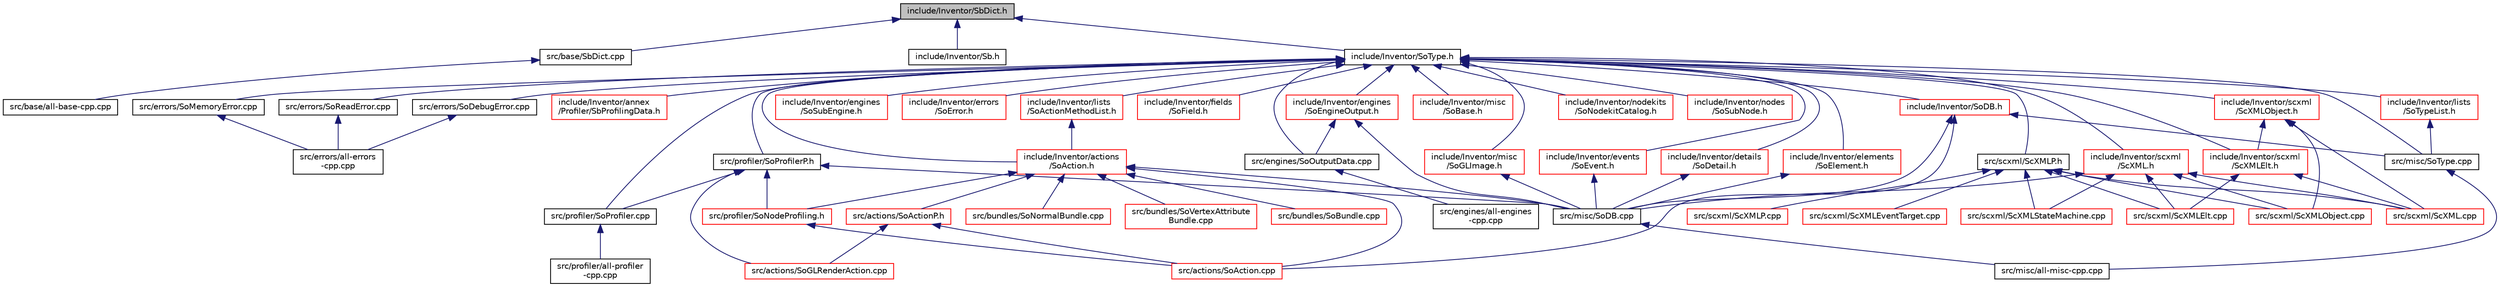 digraph "include/Inventor/SbDict.h"
{
 // LATEX_PDF_SIZE
  edge [fontname="Helvetica",fontsize="10",labelfontname="Helvetica",labelfontsize="10"];
  node [fontname="Helvetica",fontsize="10",shape=record];
  Node1 [label="include/Inventor/SbDict.h",height=0.2,width=0.4,color="black", fillcolor="grey75", style="filled", fontcolor="black",tooltip=" "];
  Node1 -> Node2 [dir="back",color="midnightblue",fontsize="10",style="solid",fontname="Helvetica"];
  Node2 [label="src/base/SbDict.cpp",height=0.2,width=0.4,color="black", fillcolor="white", style="filled",URL="$SbDict_8cpp.html",tooltip=" "];
  Node2 -> Node3 [dir="back",color="midnightblue",fontsize="10",style="solid",fontname="Helvetica"];
  Node3 [label="src/base/all-base-cpp.cpp",height=0.2,width=0.4,color="black", fillcolor="white", style="filled",URL="$all-base-cpp_8cpp.html",tooltip=" "];
  Node1 -> Node4 [dir="back",color="midnightblue",fontsize="10",style="solid",fontname="Helvetica"];
  Node4 [label="include/Inventor/Sb.h",height=0.2,width=0.4,color="black", fillcolor="white", style="filled",URL="$Sb_8h.html",tooltip=" "];
  Node1 -> Node5 [dir="back",color="midnightblue",fontsize="10",style="solid",fontname="Helvetica"];
  Node5 [label="include/Inventor/SoType.h",height=0.2,width=0.4,color="black", fillcolor="white", style="filled",URL="$SoType_8h.html",tooltip=" "];
  Node5 -> Node6 [dir="back",color="midnightblue",fontsize="10",style="solid",fontname="Helvetica"];
  Node6 [label="src/engines/SoOutputData.cpp",height=0.2,width=0.4,color="black", fillcolor="white", style="filled",URL="$SoOutputData_8cpp.html",tooltip=" "];
  Node6 -> Node7 [dir="back",color="midnightblue",fontsize="10",style="solid",fontname="Helvetica"];
  Node7 [label="src/engines/all-engines\l-cpp.cpp",height=0.2,width=0.4,color="black", fillcolor="white", style="filled",URL="$all-engines-cpp_8cpp.html",tooltip=" "];
  Node5 -> Node8 [dir="back",color="midnightblue",fontsize="10",style="solid",fontname="Helvetica"];
  Node8 [label="src/errors/SoDebugError.cpp",height=0.2,width=0.4,color="black", fillcolor="white", style="filled",URL="$SoDebugError_8cpp.html",tooltip=" "];
  Node8 -> Node9 [dir="back",color="midnightblue",fontsize="10",style="solid",fontname="Helvetica"];
  Node9 [label="src/errors/all-errors\l-cpp.cpp",height=0.2,width=0.4,color="black", fillcolor="white", style="filled",URL="$all-errors-cpp_8cpp.html",tooltip=" "];
  Node5 -> Node10 [dir="back",color="midnightblue",fontsize="10",style="solid",fontname="Helvetica"];
  Node10 [label="src/errors/SoMemoryError.cpp",height=0.2,width=0.4,color="black", fillcolor="white", style="filled",URL="$SoMemoryError_8cpp.html",tooltip=" "];
  Node10 -> Node9 [dir="back",color="midnightblue",fontsize="10",style="solid",fontname="Helvetica"];
  Node5 -> Node11 [dir="back",color="midnightblue",fontsize="10",style="solid",fontname="Helvetica"];
  Node11 [label="src/errors/SoReadError.cpp",height=0.2,width=0.4,color="black", fillcolor="white", style="filled",URL="$SoReadError_8cpp.html",tooltip=" "];
  Node11 -> Node9 [dir="back",color="midnightblue",fontsize="10",style="solid",fontname="Helvetica"];
  Node5 -> Node12 [dir="back",color="midnightblue",fontsize="10",style="solid",fontname="Helvetica"];
  Node12 [label="src/misc/SoType.cpp",height=0.2,width=0.4,color="black", fillcolor="white", style="filled",URL="$SoType_8cpp.html",tooltip=" "];
  Node12 -> Node13 [dir="back",color="midnightblue",fontsize="10",style="solid",fontname="Helvetica"];
  Node13 [label="src/misc/all-misc-cpp.cpp",height=0.2,width=0.4,color="black", fillcolor="white", style="filled",URL="$all-misc-cpp_8cpp.html",tooltip=" "];
  Node5 -> Node14 [dir="back",color="midnightblue",fontsize="10",style="solid",fontname="Helvetica"];
  Node14 [label="src/profiler/SoProfiler.cpp",height=0.2,width=0.4,color="black", fillcolor="white", style="filled",URL="$SoProfiler_8cpp.html",tooltip=" "];
  Node14 -> Node15 [dir="back",color="midnightblue",fontsize="10",style="solid",fontname="Helvetica"];
  Node15 [label="src/profiler/all-profiler\l-cpp.cpp",height=0.2,width=0.4,color="black", fillcolor="white", style="filled",URL="$all-profiler-cpp_8cpp.html",tooltip=" "];
  Node5 -> Node16 [dir="back",color="midnightblue",fontsize="10",style="solid",fontname="Helvetica"];
  Node16 [label="src/profiler/SoProfilerP.h",height=0.2,width=0.4,color="black", fillcolor="white", style="filled",URL="$SoProfilerP_8h.html",tooltip=" "];
  Node16 -> Node17 [dir="back",color="midnightblue",fontsize="10",style="solid",fontname="Helvetica"];
  Node17 [label="src/actions/SoGLRenderAction.cpp",height=0.2,width=0.4,color="red", fillcolor="white", style="filled",URL="$SoGLRenderAction_8cpp.html",tooltip=" "];
  Node16 -> Node19 [dir="back",color="midnightblue",fontsize="10",style="solid",fontname="Helvetica"];
  Node19 [label="src/misc/SoDB.cpp",height=0.2,width=0.4,color="black", fillcolor="white", style="filled",URL="$SoDB_8cpp.html",tooltip=" "];
  Node19 -> Node13 [dir="back",color="midnightblue",fontsize="10",style="solid",fontname="Helvetica"];
  Node16 -> Node20 [dir="back",color="midnightblue",fontsize="10",style="solid",fontname="Helvetica"];
  Node20 [label="src/profiler/SoNodeProfiling.h",height=0.2,width=0.4,color="red", fillcolor="white", style="filled",URL="$SoNodeProfiling_8h.html",tooltip=" "];
  Node20 -> Node21 [dir="back",color="midnightblue",fontsize="10",style="solid",fontname="Helvetica"];
  Node21 [label="src/actions/SoAction.cpp",height=0.2,width=0.4,color="red", fillcolor="white", style="filled",URL="$SoAction_8cpp.html",tooltip=" "];
  Node16 -> Node14 [dir="back",color="midnightblue",fontsize="10",style="solid",fontname="Helvetica"];
  Node5 -> Node26 [dir="back",color="midnightblue",fontsize="10",style="solid",fontname="Helvetica"];
  Node26 [label="src/scxml/ScXMLP.h",height=0.2,width=0.4,color="black", fillcolor="white", style="filled",URL="$ScXMLP_8h.html",tooltip=" "];
  Node26 -> Node27 [dir="back",color="midnightblue",fontsize="10",style="solid",fontname="Helvetica"];
  Node27 [label="src/scxml/ScXML.cpp",height=0.2,width=0.4,color="red", fillcolor="white", style="filled",URL="$ScXML_8cpp.html",tooltip=" "];
  Node26 -> Node29 [dir="back",color="midnightblue",fontsize="10",style="solid",fontname="Helvetica"];
  Node29 [label="src/scxml/ScXMLElt.cpp",height=0.2,width=0.4,color="red", fillcolor="white", style="filled",URL="$ScXMLElt_8cpp.html",tooltip=" "];
  Node26 -> Node30 [dir="back",color="midnightblue",fontsize="10",style="solid",fontname="Helvetica"];
  Node30 [label="src/scxml/ScXMLEventTarget.cpp",height=0.2,width=0.4,color="red", fillcolor="white", style="filled",URL="$ScXMLEventTarget_8cpp.html",tooltip=" "];
  Node26 -> Node31 [dir="back",color="midnightblue",fontsize="10",style="solid",fontname="Helvetica"];
  Node31 [label="src/scxml/ScXMLObject.cpp",height=0.2,width=0.4,color="red", fillcolor="white", style="filled",URL="$ScXMLObject_8cpp.html",tooltip=" "];
  Node26 -> Node32 [dir="back",color="midnightblue",fontsize="10",style="solid",fontname="Helvetica"];
  Node32 [label="src/scxml/ScXMLP.cpp",height=0.2,width=0.4,color="red", fillcolor="white", style="filled",URL="$ScXMLP_8cpp.html",tooltip=" "];
  Node26 -> Node33 [dir="back",color="midnightblue",fontsize="10",style="solid",fontname="Helvetica"];
  Node33 [label="src/scxml/ScXMLStateMachine.cpp",height=0.2,width=0.4,color="red", fillcolor="white", style="filled",URL="$ScXMLStateMachine_8cpp.html",tooltip=" "];
  Node5 -> Node34 [dir="back",color="midnightblue",fontsize="10",style="solid",fontname="Helvetica"];
  Node34 [label="include/Inventor/actions\l/SoAction.h",height=0.2,width=0.4,color="red", fillcolor="white", style="filled",URL="$SoAction_8h.html",tooltip=" "];
  Node34 -> Node21 [dir="back",color="midnightblue",fontsize="10",style="solid",fontname="Helvetica"];
  Node34 -> Node35 [dir="back",color="midnightblue",fontsize="10",style="solid",fontname="Helvetica"];
  Node35 [label="src/actions/SoActionP.h",height=0.2,width=0.4,color="red", fillcolor="white", style="filled",URL="$SoActionP_8h.html",tooltip=" "];
  Node35 -> Node21 [dir="back",color="midnightblue",fontsize="10",style="solid",fontname="Helvetica"];
  Node35 -> Node17 [dir="back",color="midnightblue",fontsize="10",style="solid",fontname="Helvetica"];
  Node34 -> Node37 [dir="back",color="midnightblue",fontsize="10",style="solid",fontname="Helvetica"];
  Node37 [label="src/bundles/SoBundle.cpp",height=0.2,width=0.4,color="red", fillcolor="white", style="filled",URL="$SoBundle_8cpp.html",tooltip=" "];
  Node34 -> Node39 [dir="back",color="midnightblue",fontsize="10",style="solid",fontname="Helvetica"];
  Node39 [label="src/bundles/SoNormalBundle.cpp",height=0.2,width=0.4,color="red", fillcolor="white", style="filled",URL="$SoNormalBundle_8cpp.html",tooltip=" "];
  Node34 -> Node40 [dir="back",color="midnightblue",fontsize="10",style="solid",fontname="Helvetica"];
  Node40 [label="src/bundles/SoVertexAttribute\lBundle.cpp",height=0.2,width=0.4,color="red", fillcolor="white", style="filled",URL="$SoVertexAttributeBundle_8cpp.html",tooltip=" "];
  Node34 -> Node19 [dir="back",color="midnightblue",fontsize="10",style="solid",fontname="Helvetica"];
  Node34 -> Node20 [dir="back",color="midnightblue",fontsize="10",style="solid",fontname="Helvetica"];
  Node5 -> Node296 [dir="back",color="midnightblue",fontsize="10",style="solid",fontname="Helvetica"];
  Node296 [label="include/Inventor/annex\l/Profiler/SbProfilingData.h",height=0.2,width=0.4,color="red", fillcolor="white", style="filled",URL="$SbProfilingData_8h.html",tooltip=" "];
  Node5 -> Node300 [dir="back",color="midnightblue",fontsize="10",style="solid",fontname="Helvetica"];
  Node300 [label="include/Inventor/details\l/SoDetail.h",height=0.2,width=0.4,color="red", fillcolor="white", style="filled",URL="$SoDetail_8h.html",tooltip=" "];
  Node300 -> Node19 [dir="back",color="midnightblue",fontsize="10",style="solid",fontname="Helvetica"];
  Node5 -> Node324 [dir="back",color="midnightblue",fontsize="10",style="solid",fontname="Helvetica"];
  Node324 [label="include/Inventor/elements\l/SoElement.h",height=0.2,width=0.4,color="red", fillcolor="white", style="filled",URL="$SoElement_8h.html",tooltip=" "];
  Node324 -> Node19 [dir="back",color="midnightblue",fontsize="10",style="solid",fontname="Helvetica"];
  Node5 -> Node656 [dir="back",color="midnightblue",fontsize="10",style="solid",fontname="Helvetica"];
  Node656 [label="include/Inventor/engines\l/SoEngineOutput.h",height=0.2,width=0.4,color="red", fillcolor="white", style="filled",URL="$SoEngineOutput_8h.html",tooltip=" "];
  Node656 -> Node6 [dir="back",color="midnightblue",fontsize="10",style="solid",fontname="Helvetica"];
  Node656 -> Node19 [dir="back",color="midnightblue",fontsize="10",style="solid",fontname="Helvetica"];
  Node5 -> Node704 [dir="back",color="midnightblue",fontsize="10",style="solid",fontname="Helvetica"];
  Node704 [label="include/Inventor/engines\l/SoSubEngine.h",height=0.2,width=0.4,color="red", fillcolor="white", style="filled",URL="$SoSubEngine_8h.html",tooltip=" "];
  Node5 -> Node745 [dir="back",color="midnightblue",fontsize="10",style="solid",fontname="Helvetica"];
  Node745 [label="include/Inventor/errors\l/SoError.h",height=0.2,width=0.4,color="red", fillcolor="white", style="filled",URL="$SoError_8h.html",tooltip=" "];
  Node5 -> Node956 [dir="back",color="midnightblue",fontsize="10",style="solid",fontname="Helvetica"];
  Node956 [label="include/Inventor/events\l/SoEvent.h",height=0.2,width=0.4,color="red", fillcolor="white", style="filled",URL="$SoEvent_8h.html",tooltip=" "];
  Node956 -> Node19 [dir="back",color="midnightblue",fontsize="10",style="solid",fontname="Helvetica"];
  Node5 -> Node1267 [dir="back",color="midnightblue",fontsize="10",style="solid",fontname="Helvetica"];
  Node1267 [label="include/Inventor/fields\l/SoField.h",height=0.2,width=0.4,color="red", fillcolor="white", style="filled",URL="$SoField_8h.html",tooltip=" "];
  Node5 -> Node1381 [dir="back",color="midnightblue",fontsize="10",style="solid",fontname="Helvetica"];
  Node1381 [label="include/Inventor/lists\l/SoActionMethodList.h",height=0.2,width=0.4,color="red", fillcolor="white", style="filled",URL="$SoActionMethodList_8h.html",tooltip=" "];
  Node1381 -> Node34 [dir="back",color="midnightblue",fontsize="10",style="solid",fontname="Helvetica"];
  Node5 -> Node1382 [dir="back",color="midnightblue",fontsize="10",style="solid",fontname="Helvetica"];
  Node1382 [label="include/Inventor/lists\l/SoTypeList.h",height=0.2,width=0.4,color="red", fillcolor="white", style="filled",URL="$SoTypeList_8h.html",tooltip=" "];
  Node1382 -> Node12 [dir="back",color="midnightblue",fontsize="10",style="solid",fontname="Helvetica"];
  Node5 -> Node1416 [dir="back",color="midnightblue",fontsize="10",style="solid",fontname="Helvetica"];
  Node1416 [label="include/Inventor/misc\l/SoBase.h",height=0.2,width=0.4,color="red", fillcolor="white", style="filled",URL="$SoBase_8h.html",tooltip=" "];
  Node5 -> Node1056 [dir="back",color="midnightblue",fontsize="10",style="solid",fontname="Helvetica"];
  Node1056 [label="include/Inventor/misc\l/SoGLImage.h",height=0.2,width=0.4,color="red", fillcolor="white", style="filled",URL="$SoGLImage_8h.html",tooltip=" "];
  Node1056 -> Node19 [dir="back",color="midnightblue",fontsize="10",style="solid",fontname="Helvetica"];
  Node5 -> Node1433 [dir="back",color="midnightblue",fontsize="10",style="solid",fontname="Helvetica"];
  Node1433 [label="include/Inventor/nodekits\l/SoNodekitCatalog.h",height=0.2,width=0.4,color="red", fillcolor="white", style="filled",URL="$SoNodekitCatalog_8h.html",tooltip=" "];
  Node5 -> Node1393 [dir="back",color="midnightblue",fontsize="10",style="solid",fontname="Helvetica"];
  Node1393 [label="include/Inventor/nodes\l/SoSubNode.h",height=0.2,width=0.4,color="red", fillcolor="white", style="filled",URL="$SoSubNode_8h.html",tooltip=" "];
  Node5 -> Node1434 [dir="back",color="midnightblue",fontsize="10",style="solid",fontname="Helvetica"];
  Node1434 [label="include/Inventor/scxml\l/ScXML.h",height=0.2,width=0.4,color="red", fillcolor="white", style="filled",URL="$ScXML_8h.html",tooltip=" "];
  Node1434 -> Node19 [dir="back",color="midnightblue",fontsize="10",style="solid",fontname="Helvetica"];
  Node1434 -> Node27 [dir="back",color="midnightblue",fontsize="10",style="solid",fontname="Helvetica"];
  Node1434 -> Node29 [dir="back",color="midnightblue",fontsize="10",style="solid",fontname="Helvetica"];
  Node1434 -> Node31 [dir="back",color="midnightblue",fontsize="10",style="solid",fontname="Helvetica"];
  Node1434 -> Node33 [dir="back",color="midnightblue",fontsize="10",style="solid",fontname="Helvetica"];
  Node5 -> Node1436 [dir="back",color="midnightblue",fontsize="10",style="solid",fontname="Helvetica"];
  Node1436 [label="include/Inventor/scxml\l/ScXMLElt.h",height=0.2,width=0.4,color="red", fillcolor="white", style="filled",URL="$ScXMLElt_8h.html",tooltip=" "];
  Node1436 -> Node27 [dir="back",color="midnightblue",fontsize="10",style="solid",fontname="Helvetica"];
  Node1436 -> Node29 [dir="back",color="midnightblue",fontsize="10",style="solid",fontname="Helvetica"];
  Node5 -> Node1464 [dir="back",color="midnightblue",fontsize="10",style="solid",fontname="Helvetica"];
  Node1464 [label="include/Inventor/scxml\l/ScXMLObject.h",height=0.2,width=0.4,color="red", fillcolor="white", style="filled",URL="$ScXMLObject_8h.html",tooltip=" "];
  Node1464 -> Node27 [dir="back",color="midnightblue",fontsize="10",style="solid",fontname="Helvetica"];
  Node1464 -> Node31 [dir="back",color="midnightblue",fontsize="10",style="solid",fontname="Helvetica"];
  Node1464 -> Node1436 [dir="back",color="midnightblue",fontsize="10",style="solid",fontname="Helvetica"];
  Node5 -> Node1496 [dir="back",color="midnightblue",fontsize="10",style="solid",fontname="Helvetica"];
  Node1496 [label="include/Inventor/SoDB.h",height=0.2,width=0.4,color="red", fillcolor="white", style="filled",URL="$SoDB_8h.html",tooltip=" "];
  Node1496 -> Node21 [dir="back",color="midnightblue",fontsize="10",style="solid",fontname="Helvetica"];
  Node1496 -> Node19 [dir="back",color="midnightblue",fontsize="10",style="solid",fontname="Helvetica"];
  Node1496 -> Node12 [dir="back",color="midnightblue",fontsize="10",style="solid",fontname="Helvetica"];
}
